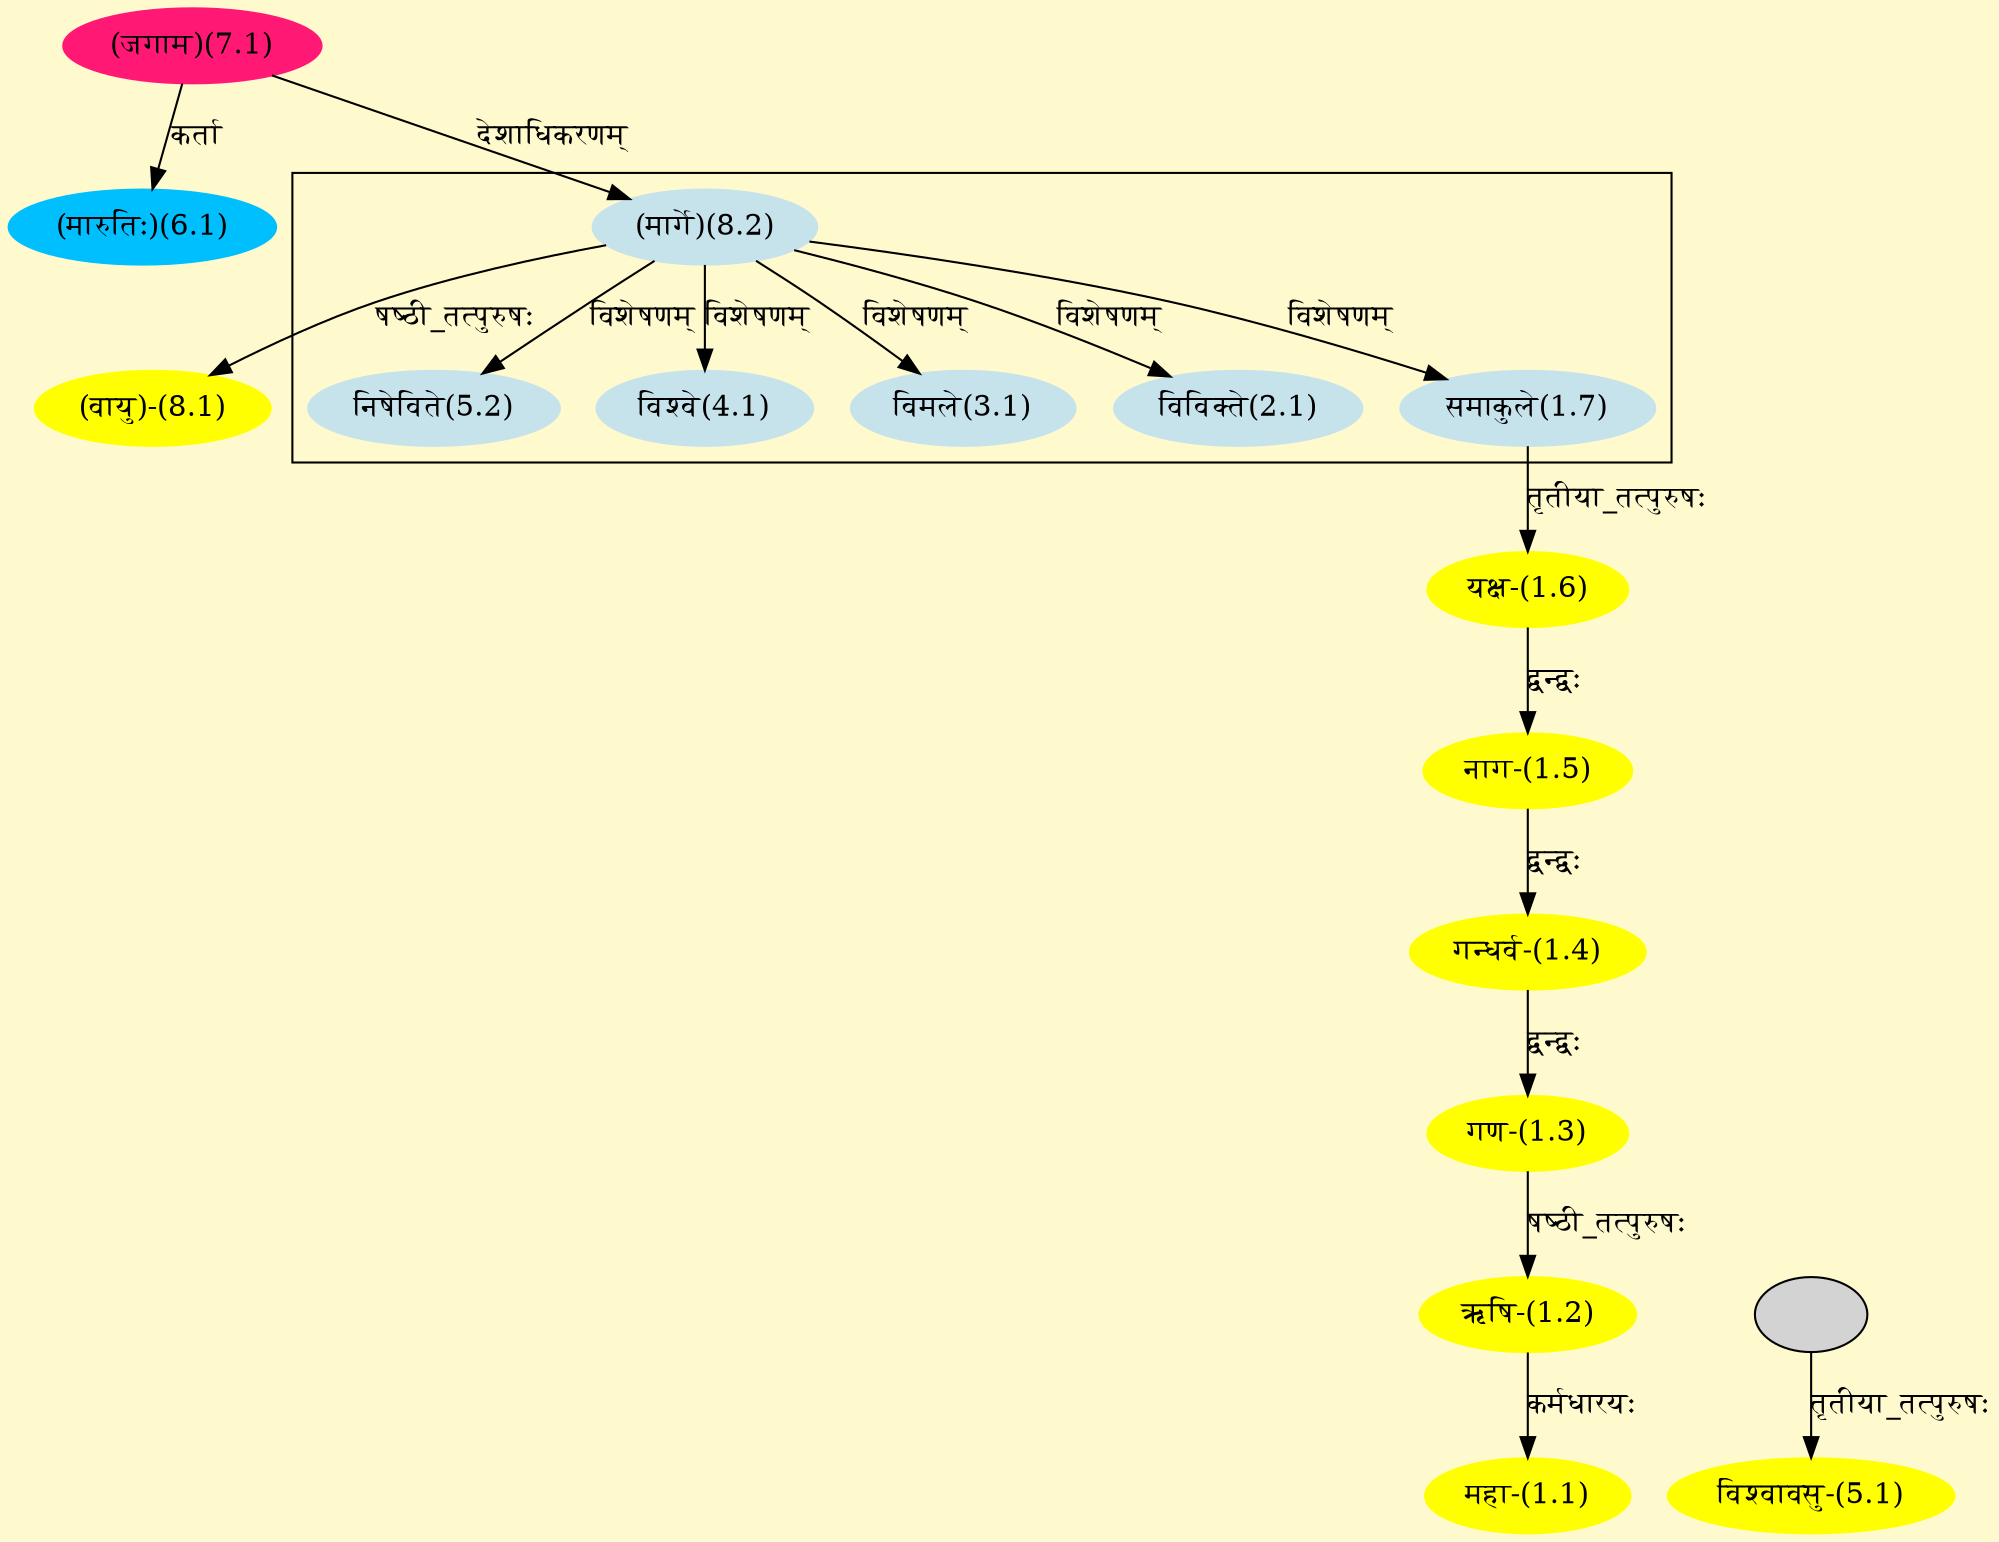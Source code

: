 digraph G{
rankdir=BT;
 compound=true;
 bgcolor="lemonchiffon1";

subgraph cluster_1{
Node1_7 [style=filled, color="#C6E2EB" label = "समाकुले(1.7)"]
Node8_2 [style=filled, color="#C6E2EB" label = "(मार्गे)(8.2)"]
Node2_1 [style=filled, color="#C6E2EB" label = "विविक्ते(2.1)"]
Node3_1 [style=filled, color="#C6E2EB" label = "विमले(3.1)"]
Node4_1 [style=filled, color="#C6E2EB" label = "विश्वे(4.1)"]
Node5_2 [style=filled, color="#C6E2EB" label = "निषेविते(5.2)"]

}
Node1_1 [style=filled, color="#FFFF00" label = "महा-(1.1)"]
Node1_2 [style=filled, color="#FFFF00" label = "ऋषि-(1.2)"]
Node1_3 [style=filled, color="#FFFF00" label = "गण-(1.3)"]
Node1_4 [style=filled, color="#FFFF00" label = "गन्धर्व-(1.4)"]
Node1_5 [style=filled, color="#FFFF00" label = "नाग-(1.5)"]
Node1_6 [style=filled, color="#FFFF00" label = "यक्ष-(1.6)"]
Node1_7 [style=filled, color="#C6E2EB" label = "समाकुले(1.7)"]
Node5_1 [style=filled, color="#FFFF00" label = "विश्वावसु-(5.1)"]
Node5_3 [style=filled, color="" label = ""]
Node6_1 [style=filled, color="#00BFFF" label = "(मारुतिः)(6.1)"]
Node7_1 [style=filled, color="#FF1975" label = "(जगाम)(7.1)"]
Node [style=filled, color="" label = "()"]
Node8_1 [style=filled, color="#FFFF00" label = "(वायु)-(8.1)"]
Node8_2 [style=filled, color="#C6E2EB" label = "(मार्गे)(8.2)"]
/* Start of Relations section */

Node1_1 -> Node1_2 [  label="कर्मधारयः"  dir="back" ]
Node1_2 -> Node1_3 [  label="षष्ठी_तत्पुरुषः"  dir="back" ]
Node1_3 -> Node1_4 [  label="द्वन्द्वः"  dir="back" ]
Node1_4 -> Node1_5 [  label="द्वन्द्वः"  dir="back" ]
Node1_5 -> Node1_6 [  label="द्वन्द्वः"  dir="back" ]
Node1_6 -> Node1_7 [  label="तृतीया_तत्पुरुषः"  dir="back" ]
Node1_7 -> Node8_2 [  label="विशेषणम्"  dir="back" ]
Node2_1 -> Node8_2 [  label="विशेषणम्"  dir="back" ]
Node3_1 -> Node8_2 [  label="विशेषणम्"  dir="back" ]
Node4_1 -> Node8_2 [  label="विशेषणम्"  dir="back" ]
Node5_1 -> Node5_3 [  label="तृतीया_तत्पुरुषः"  dir="back" ]
Node5_2 -> Node8_2 [  label="विशेषणम्"  dir="back" ]
Node6_1 -> Node7_1 [  label="कर्ता"  dir="back" ]
Node8_1 -> Node8_2 [  label="षष्ठी_तत्पुरुषः"  dir="back" ]
Node8_2 -> Node7_1 [  label="देशाधिकरणम्"  dir="back" ]
}
